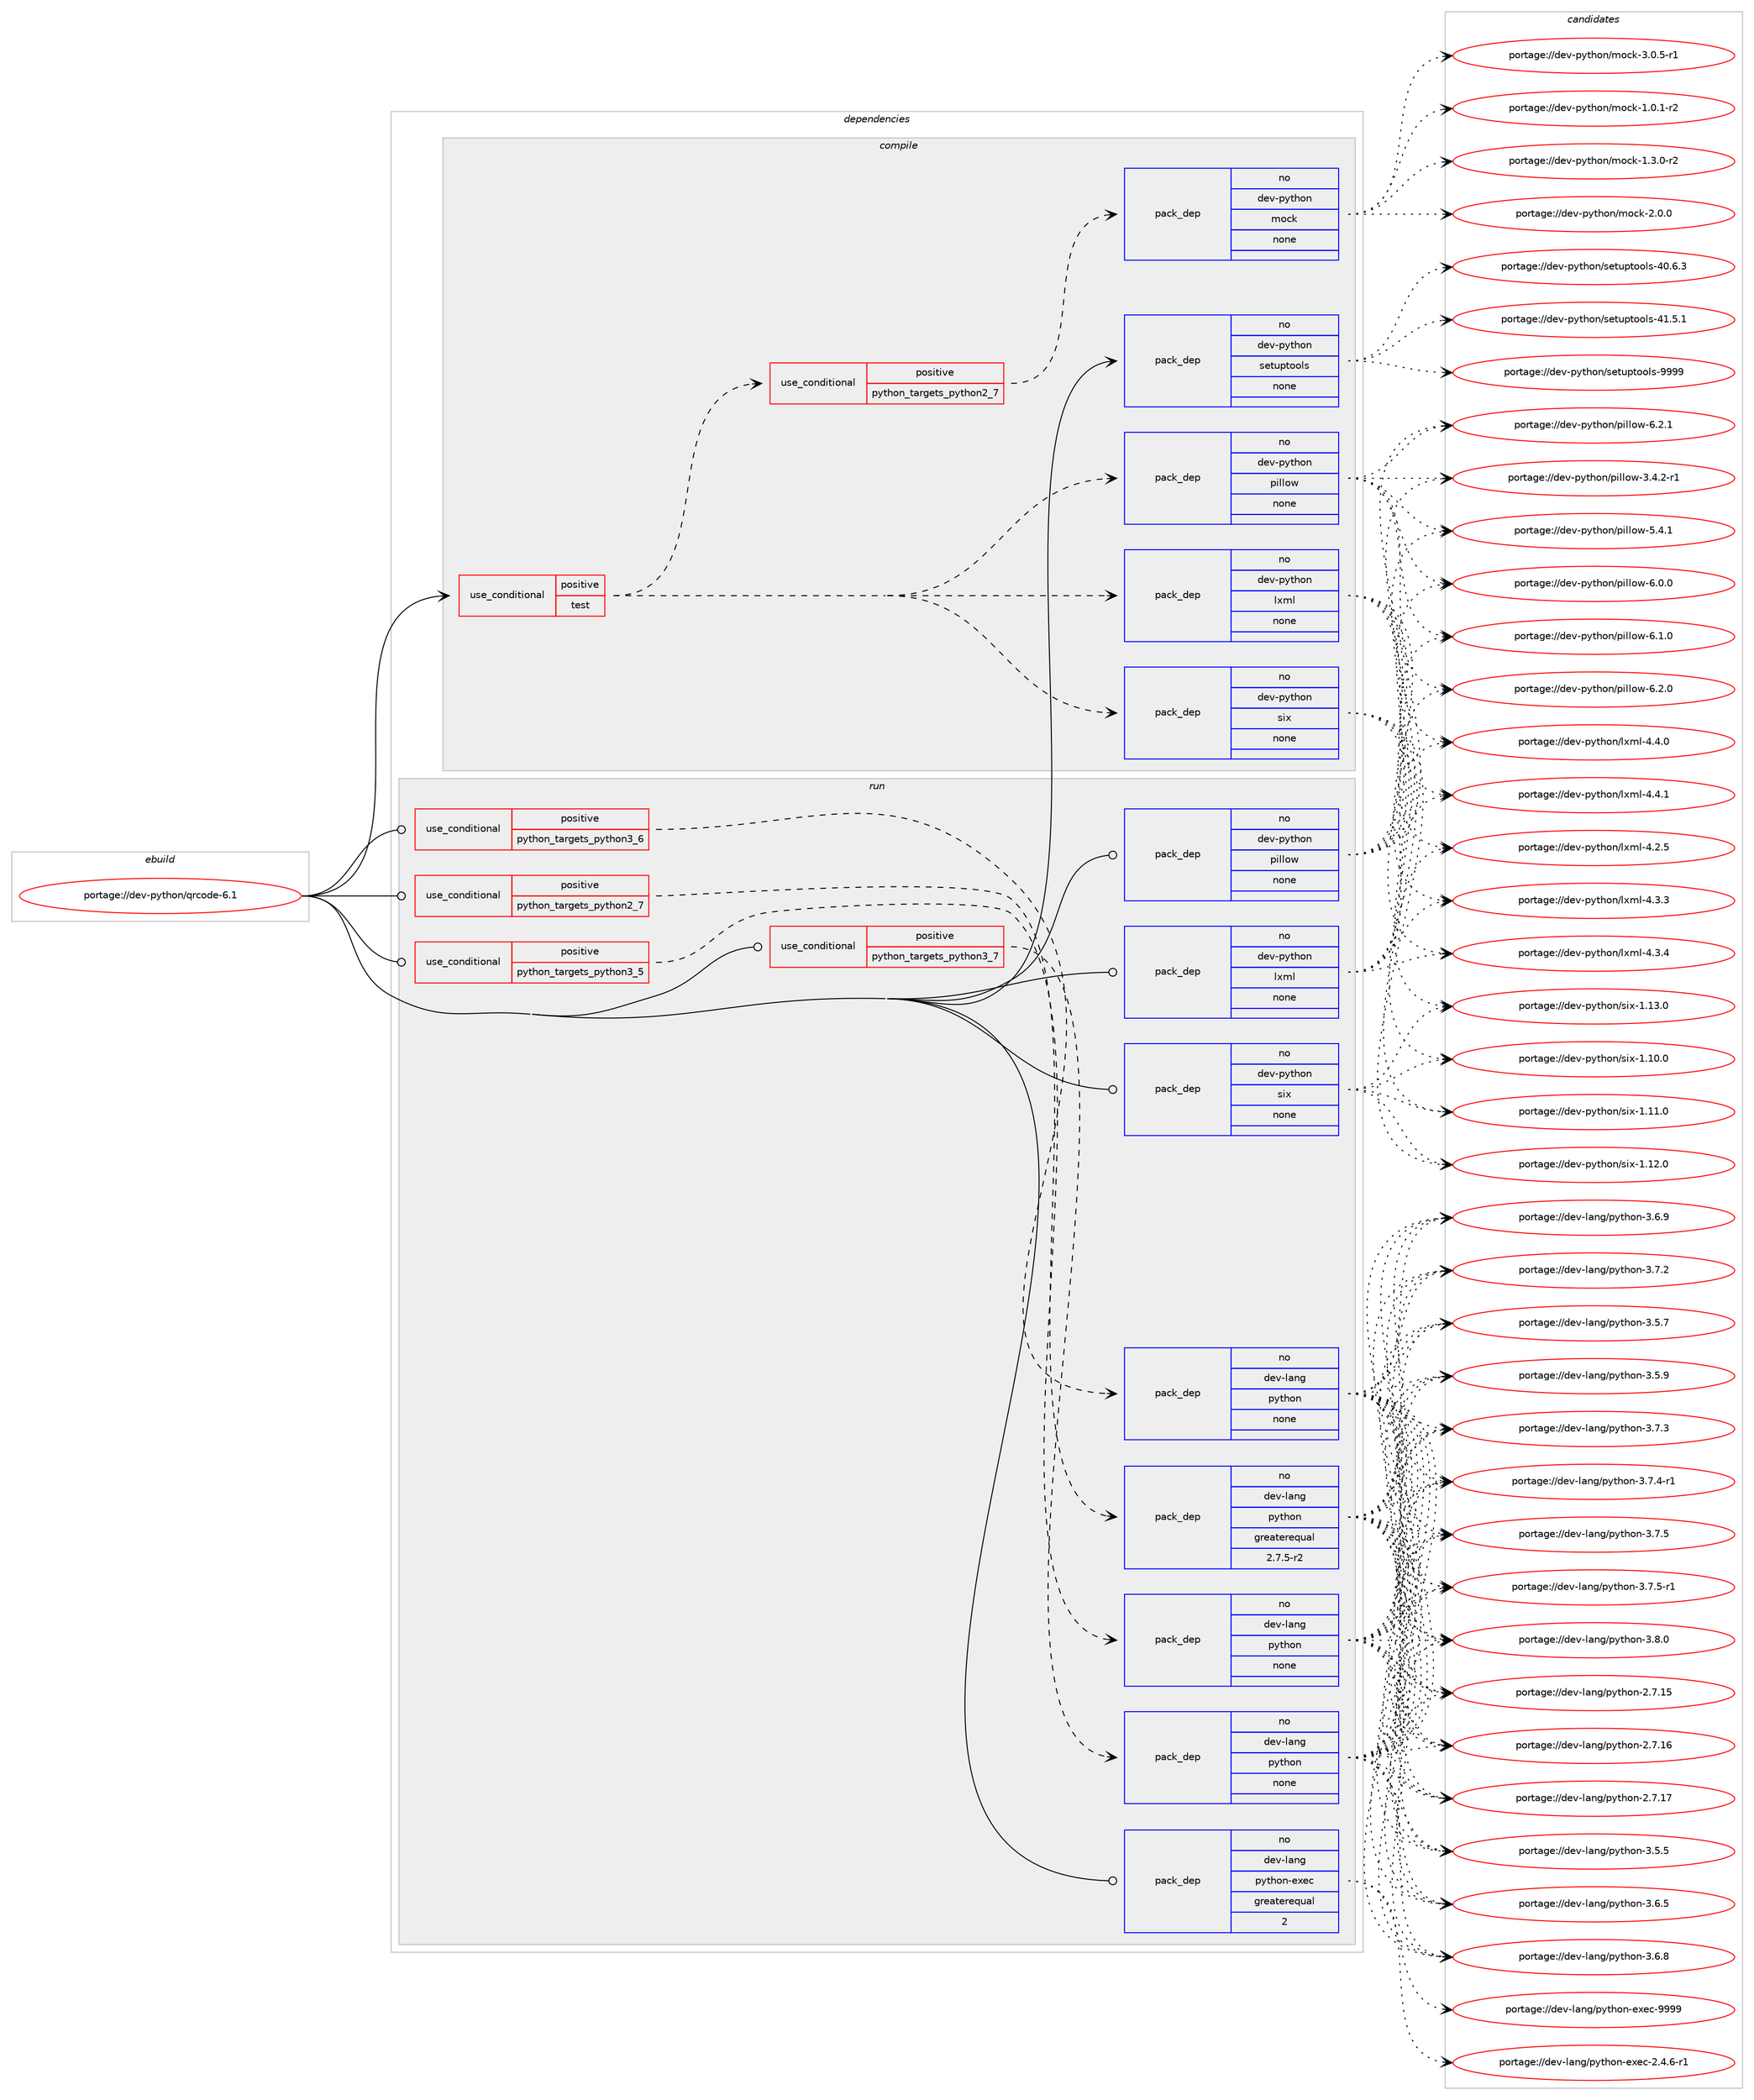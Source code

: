 digraph prolog {

# *************
# Graph options
# *************

newrank=true;
concentrate=true;
compound=true;
graph [rankdir=LR,fontname=Helvetica,fontsize=10,ranksep=1.5];#, ranksep=2.5, nodesep=0.2];
edge  [arrowhead=vee];
node  [fontname=Helvetica,fontsize=10];

# **********
# The ebuild
# **********

subgraph cluster_leftcol {
color=gray;
rank=same;
label=<<i>ebuild</i>>;
id [label="portage://dev-python/qrcode-6.1", color=red, width=4, href="../dev-python/qrcode-6.1.svg"];
}

# ****************
# The dependencies
# ****************

subgraph cluster_midcol {
color=gray;
label=<<i>dependencies</i>>;
subgraph cluster_compile {
fillcolor="#eeeeee";
style=filled;
label=<<i>compile</i>>;
subgraph cond37628 {
dependency169243 [label=<<TABLE BORDER="0" CELLBORDER="1" CELLSPACING="0" CELLPADDING="4"><TR><TD ROWSPAN="3" CELLPADDING="10">use_conditional</TD></TR><TR><TD>positive</TD></TR><TR><TD>test</TD></TR></TABLE>>, shape=none, color=red];
subgraph pack128215 {
dependency169244 [label=<<TABLE BORDER="0" CELLBORDER="1" CELLSPACING="0" CELLPADDING="4" WIDTH="220"><TR><TD ROWSPAN="6" CELLPADDING="30">pack_dep</TD></TR><TR><TD WIDTH="110">no</TD></TR><TR><TD>dev-python</TD></TR><TR><TD>six</TD></TR><TR><TD>none</TD></TR><TR><TD></TD></TR></TABLE>>, shape=none, color=blue];
}
dependency169243:e -> dependency169244:w [weight=20,style="dashed",arrowhead="vee"];
subgraph pack128216 {
dependency169245 [label=<<TABLE BORDER="0" CELLBORDER="1" CELLSPACING="0" CELLPADDING="4" WIDTH="220"><TR><TD ROWSPAN="6" CELLPADDING="30">pack_dep</TD></TR><TR><TD WIDTH="110">no</TD></TR><TR><TD>dev-python</TD></TR><TR><TD>lxml</TD></TR><TR><TD>none</TD></TR><TR><TD></TD></TR></TABLE>>, shape=none, color=blue];
}
dependency169243:e -> dependency169245:w [weight=20,style="dashed",arrowhead="vee"];
subgraph pack128217 {
dependency169246 [label=<<TABLE BORDER="0" CELLBORDER="1" CELLSPACING="0" CELLPADDING="4" WIDTH="220"><TR><TD ROWSPAN="6" CELLPADDING="30">pack_dep</TD></TR><TR><TD WIDTH="110">no</TD></TR><TR><TD>dev-python</TD></TR><TR><TD>pillow</TD></TR><TR><TD>none</TD></TR><TR><TD></TD></TR></TABLE>>, shape=none, color=blue];
}
dependency169243:e -> dependency169246:w [weight=20,style="dashed",arrowhead="vee"];
subgraph cond37629 {
dependency169247 [label=<<TABLE BORDER="0" CELLBORDER="1" CELLSPACING="0" CELLPADDING="4"><TR><TD ROWSPAN="3" CELLPADDING="10">use_conditional</TD></TR><TR><TD>positive</TD></TR><TR><TD>python_targets_python2_7</TD></TR></TABLE>>, shape=none, color=red];
subgraph pack128218 {
dependency169248 [label=<<TABLE BORDER="0" CELLBORDER="1" CELLSPACING="0" CELLPADDING="4" WIDTH="220"><TR><TD ROWSPAN="6" CELLPADDING="30">pack_dep</TD></TR><TR><TD WIDTH="110">no</TD></TR><TR><TD>dev-python</TD></TR><TR><TD>mock</TD></TR><TR><TD>none</TD></TR><TR><TD></TD></TR></TABLE>>, shape=none, color=blue];
}
dependency169247:e -> dependency169248:w [weight=20,style="dashed",arrowhead="vee"];
}
dependency169243:e -> dependency169247:w [weight=20,style="dashed",arrowhead="vee"];
}
id:e -> dependency169243:w [weight=20,style="solid",arrowhead="vee"];
subgraph pack128219 {
dependency169249 [label=<<TABLE BORDER="0" CELLBORDER="1" CELLSPACING="0" CELLPADDING="4" WIDTH="220"><TR><TD ROWSPAN="6" CELLPADDING="30">pack_dep</TD></TR><TR><TD WIDTH="110">no</TD></TR><TR><TD>dev-python</TD></TR><TR><TD>setuptools</TD></TR><TR><TD>none</TD></TR><TR><TD></TD></TR></TABLE>>, shape=none, color=blue];
}
id:e -> dependency169249:w [weight=20,style="solid",arrowhead="vee"];
}
subgraph cluster_compileandrun {
fillcolor="#eeeeee";
style=filled;
label=<<i>compile and run</i>>;
}
subgraph cluster_run {
fillcolor="#eeeeee";
style=filled;
label=<<i>run</i>>;
subgraph cond37630 {
dependency169250 [label=<<TABLE BORDER="0" CELLBORDER="1" CELLSPACING="0" CELLPADDING="4"><TR><TD ROWSPAN="3" CELLPADDING="10">use_conditional</TD></TR><TR><TD>positive</TD></TR><TR><TD>python_targets_python2_7</TD></TR></TABLE>>, shape=none, color=red];
subgraph pack128220 {
dependency169251 [label=<<TABLE BORDER="0" CELLBORDER="1" CELLSPACING="0" CELLPADDING="4" WIDTH="220"><TR><TD ROWSPAN="6" CELLPADDING="30">pack_dep</TD></TR><TR><TD WIDTH="110">no</TD></TR><TR><TD>dev-lang</TD></TR><TR><TD>python</TD></TR><TR><TD>greaterequal</TD></TR><TR><TD>2.7.5-r2</TD></TR></TABLE>>, shape=none, color=blue];
}
dependency169250:e -> dependency169251:w [weight=20,style="dashed",arrowhead="vee"];
}
id:e -> dependency169250:w [weight=20,style="solid",arrowhead="odot"];
subgraph cond37631 {
dependency169252 [label=<<TABLE BORDER="0" CELLBORDER="1" CELLSPACING="0" CELLPADDING="4"><TR><TD ROWSPAN="3" CELLPADDING="10">use_conditional</TD></TR><TR><TD>positive</TD></TR><TR><TD>python_targets_python3_5</TD></TR></TABLE>>, shape=none, color=red];
subgraph pack128221 {
dependency169253 [label=<<TABLE BORDER="0" CELLBORDER="1" CELLSPACING="0" CELLPADDING="4" WIDTH="220"><TR><TD ROWSPAN="6" CELLPADDING="30">pack_dep</TD></TR><TR><TD WIDTH="110">no</TD></TR><TR><TD>dev-lang</TD></TR><TR><TD>python</TD></TR><TR><TD>none</TD></TR><TR><TD></TD></TR></TABLE>>, shape=none, color=blue];
}
dependency169252:e -> dependency169253:w [weight=20,style="dashed",arrowhead="vee"];
}
id:e -> dependency169252:w [weight=20,style="solid",arrowhead="odot"];
subgraph cond37632 {
dependency169254 [label=<<TABLE BORDER="0" CELLBORDER="1" CELLSPACING="0" CELLPADDING="4"><TR><TD ROWSPAN="3" CELLPADDING="10">use_conditional</TD></TR><TR><TD>positive</TD></TR><TR><TD>python_targets_python3_6</TD></TR></TABLE>>, shape=none, color=red];
subgraph pack128222 {
dependency169255 [label=<<TABLE BORDER="0" CELLBORDER="1" CELLSPACING="0" CELLPADDING="4" WIDTH="220"><TR><TD ROWSPAN="6" CELLPADDING="30">pack_dep</TD></TR><TR><TD WIDTH="110">no</TD></TR><TR><TD>dev-lang</TD></TR><TR><TD>python</TD></TR><TR><TD>none</TD></TR><TR><TD></TD></TR></TABLE>>, shape=none, color=blue];
}
dependency169254:e -> dependency169255:w [weight=20,style="dashed",arrowhead="vee"];
}
id:e -> dependency169254:w [weight=20,style="solid",arrowhead="odot"];
subgraph cond37633 {
dependency169256 [label=<<TABLE BORDER="0" CELLBORDER="1" CELLSPACING="0" CELLPADDING="4"><TR><TD ROWSPAN="3" CELLPADDING="10">use_conditional</TD></TR><TR><TD>positive</TD></TR><TR><TD>python_targets_python3_7</TD></TR></TABLE>>, shape=none, color=red];
subgraph pack128223 {
dependency169257 [label=<<TABLE BORDER="0" CELLBORDER="1" CELLSPACING="0" CELLPADDING="4" WIDTH="220"><TR><TD ROWSPAN="6" CELLPADDING="30">pack_dep</TD></TR><TR><TD WIDTH="110">no</TD></TR><TR><TD>dev-lang</TD></TR><TR><TD>python</TD></TR><TR><TD>none</TD></TR><TR><TD></TD></TR></TABLE>>, shape=none, color=blue];
}
dependency169256:e -> dependency169257:w [weight=20,style="dashed",arrowhead="vee"];
}
id:e -> dependency169256:w [weight=20,style="solid",arrowhead="odot"];
subgraph pack128224 {
dependency169258 [label=<<TABLE BORDER="0" CELLBORDER="1" CELLSPACING="0" CELLPADDING="4" WIDTH="220"><TR><TD ROWSPAN="6" CELLPADDING="30">pack_dep</TD></TR><TR><TD WIDTH="110">no</TD></TR><TR><TD>dev-lang</TD></TR><TR><TD>python-exec</TD></TR><TR><TD>greaterequal</TD></TR><TR><TD>2</TD></TR></TABLE>>, shape=none, color=blue];
}
id:e -> dependency169258:w [weight=20,style="solid",arrowhead="odot"];
subgraph pack128225 {
dependency169259 [label=<<TABLE BORDER="0" CELLBORDER="1" CELLSPACING="0" CELLPADDING="4" WIDTH="220"><TR><TD ROWSPAN="6" CELLPADDING="30">pack_dep</TD></TR><TR><TD WIDTH="110">no</TD></TR><TR><TD>dev-python</TD></TR><TR><TD>lxml</TD></TR><TR><TD>none</TD></TR><TR><TD></TD></TR></TABLE>>, shape=none, color=blue];
}
id:e -> dependency169259:w [weight=20,style="solid",arrowhead="odot"];
subgraph pack128226 {
dependency169260 [label=<<TABLE BORDER="0" CELLBORDER="1" CELLSPACING="0" CELLPADDING="4" WIDTH="220"><TR><TD ROWSPAN="6" CELLPADDING="30">pack_dep</TD></TR><TR><TD WIDTH="110">no</TD></TR><TR><TD>dev-python</TD></TR><TR><TD>pillow</TD></TR><TR><TD>none</TD></TR><TR><TD></TD></TR></TABLE>>, shape=none, color=blue];
}
id:e -> dependency169260:w [weight=20,style="solid",arrowhead="odot"];
subgraph pack128227 {
dependency169261 [label=<<TABLE BORDER="0" CELLBORDER="1" CELLSPACING="0" CELLPADDING="4" WIDTH="220"><TR><TD ROWSPAN="6" CELLPADDING="30">pack_dep</TD></TR><TR><TD WIDTH="110">no</TD></TR><TR><TD>dev-python</TD></TR><TR><TD>six</TD></TR><TR><TD>none</TD></TR><TR><TD></TD></TR></TABLE>>, shape=none, color=blue];
}
id:e -> dependency169261:w [weight=20,style="solid",arrowhead="odot"];
}
}

# **************
# The candidates
# **************

subgraph cluster_choices {
rank=same;
color=gray;
label=<<i>candidates</i>>;

subgraph choice128215 {
color=black;
nodesep=1;
choiceportage100101118451121211161041111104711510512045494649484648 [label="portage://dev-python/six-1.10.0", color=red, width=4,href="../dev-python/six-1.10.0.svg"];
choiceportage100101118451121211161041111104711510512045494649494648 [label="portage://dev-python/six-1.11.0", color=red, width=4,href="../dev-python/six-1.11.0.svg"];
choiceportage100101118451121211161041111104711510512045494649504648 [label="portage://dev-python/six-1.12.0", color=red, width=4,href="../dev-python/six-1.12.0.svg"];
choiceportage100101118451121211161041111104711510512045494649514648 [label="portage://dev-python/six-1.13.0", color=red, width=4,href="../dev-python/six-1.13.0.svg"];
dependency169244:e -> choiceportage100101118451121211161041111104711510512045494649484648:w [style=dotted,weight="100"];
dependency169244:e -> choiceportage100101118451121211161041111104711510512045494649494648:w [style=dotted,weight="100"];
dependency169244:e -> choiceportage100101118451121211161041111104711510512045494649504648:w [style=dotted,weight="100"];
dependency169244:e -> choiceportage100101118451121211161041111104711510512045494649514648:w [style=dotted,weight="100"];
}
subgraph choice128216 {
color=black;
nodesep=1;
choiceportage1001011184511212111610411111047108120109108455246504653 [label="portage://dev-python/lxml-4.2.5", color=red, width=4,href="../dev-python/lxml-4.2.5.svg"];
choiceportage1001011184511212111610411111047108120109108455246514651 [label="portage://dev-python/lxml-4.3.3", color=red, width=4,href="../dev-python/lxml-4.3.3.svg"];
choiceportage1001011184511212111610411111047108120109108455246514652 [label="portage://dev-python/lxml-4.3.4", color=red, width=4,href="../dev-python/lxml-4.3.4.svg"];
choiceportage1001011184511212111610411111047108120109108455246524648 [label="portage://dev-python/lxml-4.4.0", color=red, width=4,href="../dev-python/lxml-4.4.0.svg"];
choiceportage1001011184511212111610411111047108120109108455246524649 [label="portage://dev-python/lxml-4.4.1", color=red, width=4,href="../dev-python/lxml-4.4.1.svg"];
dependency169245:e -> choiceportage1001011184511212111610411111047108120109108455246504653:w [style=dotted,weight="100"];
dependency169245:e -> choiceportage1001011184511212111610411111047108120109108455246514651:w [style=dotted,weight="100"];
dependency169245:e -> choiceportage1001011184511212111610411111047108120109108455246514652:w [style=dotted,weight="100"];
dependency169245:e -> choiceportage1001011184511212111610411111047108120109108455246524648:w [style=dotted,weight="100"];
dependency169245:e -> choiceportage1001011184511212111610411111047108120109108455246524649:w [style=dotted,weight="100"];
}
subgraph choice128217 {
color=black;
nodesep=1;
choiceportage10010111845112121116104111110471121051081081111194551465246504511449 [label="portage://dev-python/pillow-3.4.2-r1", color=red, width=4,href="../dev-python/pillow-3.4.2-r1.svg"];
choiceportage1001011184511212111610411111047112105108108111119455346524649 [label="portage://dev-python/pillow-5.4.1", color=red, width=4,href="../dev-python/pillow-5.4.1.svg"];
choiceportage1001011184511212111610411111047112105108108111119455446484648 [label="portage://dev-python/pillow-6.0.0", color=red, width=4,href="../dev-python/pillow-6.0.0.svg"];
choiceportage1001011184511212111610411111047112105108108111119455446494648 [label="portage://dev-python/pillow-6.1.0", color=red, width=4,href="../dev-python/pillow-6.1.0.svg"];
choiceportage1001011184511212111610411111047112105108108111119455446504648 [label="portage://dev-python/pillow-6.2.0", color=red, width=4,href="../dev-python/pillow-6.2.0.svg"];
choiceportage1001011184511212111610411111047112105108108111119455446504649 [label="portage://dev-python/pillow-6.2.1", color=red, width=4,href="../dev-python/pillow-6.2.1.svg"];
dependency169246:e -> choiceportage10010111845112121116104111110471121051081081111194551465246504511449:w [style=dotted,weight="100"];
dependency169246:e -> choiceportage1001011184511212111610411111047112105108108111119455346524649:w [style=dotted,weight="100"];
dependency169246:e -> choiceportage1001011184511212111610411111047112105108108111119455446484648:w [style=dotted,weight="100"];
dependency169246:e -> choiceportage1001011184511212111610411111047112105108108111119455446494648:w [style=dotted,weight="100"];
dependency169246:e -> choiceportage1001011184511212111610411111047112105108108111119455446504648:w [style=dotted,weight="100"];
dependency169246:e -> choiceportage1001011184511212111610411111047112105108108111119455446504649:w [style=dotted,weight="100"];
}
subgraph choice128218 {
color=black;
nodesep=1;
choiceportage1001011184511212111610411111047109111991074549464846494511450 [label="portage://dev-python/mock-1.0.1-r2", color=red, width=4,href="../dev-python/mock-1.0.1-r2.svg"];
choiceportage1001011184511212111610411111047109111991074549465146484511450 [label="portage://dev-python/mock-1.3.0-r2", color=red, width=4,href="../dev-python/mock-1.3.0-r2.svg"];
choiceportage100101118451121211161041111104710911199107455046484648 [label="portage://dev-python/mock-2.0.0", color=red, width=4,href="../dev-python/mock-2.0.0.svg"];
choiceportage1001011184511212111610411111047109111991074551464846534511449 [label="portage://dev-python/mock-3.0.5-r1", color=red, width=4,href="../dev-python/mock-3.0.5-r1.svg"];
dependency169248:e -> choiceportage1001011184511212111610411111047109111991074549464846494511450:w [style=dotted,weight="100"];
dependency169248:e -> choiceportage1001011184511212111610411111047109111991074549465146484511450:w [style=dotted,weight="100"];
dependency169248:e -> choiceportage100101118451121211161041111104710911199107455046484648:w [style=dotted,weight="100"];
dependency169248:e -> choiceportage1001011184511212111610411111047109111991074551464846534511449:w [style=dotted,weight="100"];
}
subgraph choice128219 {
color=black;
nodesep=1;
choiceportage100101118451121211161041111104711510111611711211611111110811545524846544651 [label="portage://dev-python/setuptools-40.6.3", color=red, width=4,href="../dev-python/setuptools-40.6.3.svg"];
choiceportage100101118451121211161041111104711510111611711211611111110811545524946534649 [label="portage://dev-python/setuptools-41.5.1", color=red, width=4,href="../dev-python/setuptools-41.5.1.svg"];
choiceportage10010111845112121116104111110471151011161171121161111111081154557575757 [label="portage://dev-python/setuptools-9999", color=red, width=4,href="../dev-python/setuptools-9999.svg"];
dependency169249:e -> choiceportage100101118451121211161041111104711510111611711211611111110811545524846544651:w [style=dotted,weight="100"];
dependency169249:e -> choiceportage100101118451121211161041111104711510111611711211611111110811545524946534649:w [style=dotted,weight="100"];
dependency169249:e -> choiceportage10010111845112121116104111110471151011161171121161111111081154557575757:w [style=dotted,weight="100"];
}
subgraph choice128220 {
color=black;
nodesep=1;
choiceportage10010111845108971101034711212111610411111045504655464953 [label="portage://dev-lang/python-2.7.15", color=red, width=4,href="../dev-lang/python-2.7.15.svg"];
choiceportage10010111845108971101034711212111610411111045504655464954 [label="portage://dev-lang/python-2.7.16", color=red, width=4,href="../dev-lang/python-2.7.16.svg"];
choiceportage10010111845108971101034711212111610411111045504655464955 [label="portage://dev-lang/python-2.7.17", color=red, width=4,href="../dev-lang/python-2.7.17.svg"];
choiceportage100101118451089711010347112121116104111110455146534653 [label="portage://dev-lang/python-3.5.5", color=red, width=4,href="../dev-lang/python-3.5.5.svg"];
choiceportage100101118451089711010347112121116104111110455146534655 [label="portage://dev-lang/python-3.5.7", color=red, width=4,href="../dev-lang/python-3.5.7.svg"];
choiceportage100101118451089711010347112121116104111110455146534657 [label="portage://dev-lang/python-3.5.9", color=red, width=4,href="../dev-lang/python-3.5.9.svg"];
choiceportage100101118451089711010347112121116104111110455146544653 [label="portage://dev-lang/python-3.6.5", color=red, width=4,href="../dev-lang/python-3.6.5.svg"];
choiceportage100101118451089711010347112121116104111110455146544656 [label="portage://dev-lang/python-3.6.8", color=red, width=4,href="../dev-lang/python-3.6.8.svg"];
choiceportage100101118451089711010347112121116104111110455146544657 [label="portage://dev-lang/python-3.6.9", color=red, width=4,href="../dev-lang/python-3.6.9.svg"];
choiceportage100101118451089711010347112121116104111110455146554650 [label="portage://dev-lang/python-3.7.2", color=red, width=4,href="../dev-lang/python-3.7.2.svg"];
choiceportage100101118451089711010347112121116104111110455146554651 [label="portage://dev-lang/python-3.7.3", color=red, width=4,href="../dev-lang/python-3.7.3.svg"];
choiceportage1001011184510897110103471121211161041111104551465546524511449 [label="portage://dev-lang/python-3.7.4-r1", color=red, width=4,href="../dev-lang/python-3.7.4-r1.svg"];
choiceportage100101118451089711010347112121116104111110455146554653 [label="portage://dev-lang/python-3.7.5", color=red, width=4,href="../dev-lang/python-3.7.5.svg"];
choiceportage1001011184510897110103471121211161041111104551465546534511449 [label="portage://dev-lang/python-3.7.5-r1", color=red, width=4,href="../dev-lang/python-3.7.5-r1.svg"];
choiceportage100101118451089711010347112121116104111110455146564648 [label="portage://dev-lang/python-3.8.0", color=red, width=4,href="../dev-lang/python-3.8.0.svg"];
dependency169251:e -> choiceportage10010111845108971101034711212111610411111045504655464953:w [style=dotted,weight="100"];
dependency169251:e -> choiceportage10010111845108971101034711212111610411111045504655464954:w [style=dotted,weight="100"];
dependency169251:e -> choiceportage10010111845108971101034711212111610411111045504655464955:w [style=dotted,weight="100"];
dependency169251:e -> choiceportage100101118451089711010347112121116104111110455146534653:w [style=dotted,weight="100"];
dependency169251:e -> choiceportage100101118451089711010347112121116104111110455146534655:w [style=dotted,weight="100"];
dependency169251:e -> choiceportage100101118451089711010347112121116104111110455146534657:w [style=dotted,weight="100"];
dependency169251:e -> choiceportage100101118451089711010347112121116104111110455146544653:w [style=dotted,weight="100"];
dependency169251:e -> choiceportage100101118451089711010347112121116104111110455146544656:w [style=dotted,weight="100"];
dependency169251:e -> choiceportage100101118451089711010347112121116104111110455146544657:w [style=dotted,weight="100"];
dependency169251:e -> choiceportage100101118451089711010347112121116104111110455146554650:w [style=dotted,weight="100"];
dependency169251:e -> choiceportage100101118451089711010347112121116104111110455146554651:w [style=dotted,weight="100"];
dependency169251:e -> choiceportage1001011184510897110103471121211161041111104551465546524511449:w [style=dotted,weight="100"];
dependency169251:e -> choiceportage100101118451089711010347112121116104111110455146554653:w [style=dotted,weight="100"];
dependency169251:e -> choiceportage1001011184510897110103471121211161041111104551465546534511449:w [style=dotted,weight="100"];
dependency169251:e -> choiceportage100101118451089711010347112121116104111110455146564648:w [style=dotted,weight="100"];
}
subgraph choice128221 {
color=black;
nodesep=1;
choiceportage10010111845108971101034711212111610411111045504655464953 [label="portage://dev-lang/python-2.7.15", color=red, width=4,href="../dev-lang/python-2.7.15.svg"];
choiceportage10010111845108971101034711212111610411111045504655464954 [label="portage://dev-lang/python-2.7.16", color=red, width=4,href="../dev-lang/python-2.7.16.svg"];
choiceportage10010111845108971101034711212111610411111045504655464955 [label="portage://dev-lang/python-2.7.17", color=red, width=4,href="../dev-lang/python-2.7.17.svg"];
choiceportage100101118451089711010347112121116104111110455146534653 [label="portage://dev-lang/python-3.5.5", color=red, width=4,href="../dev-lang/python-3.5.5.svg"];
choiceportage100101118451089711010347112121116104111110455146534655 [label="portage://dev-lang/python-3.5.7", color=red, width=4,href="../dev-lang/python-3.5.7.svg"];
choiceportage100101118451089711010347112121116104111110455146534657 [label="portage://dev-lang/python-3.5.9", color=red, width=4,href="../dev-lang/python-3.5.9.svg"];
choiceportage100101118451089711010347112121116104111110455146544653 [label="portage://dev-lang/python-3.6.5", color=red, width=4,href="../dev-lang/python-3.6.5.svg"];
choiceportage100101118451089711010347112121116104111110455146544656 [label="portage://dev-lang/python-3.6.8", color=red, width=4,href="../dev-lang/python-3.6.8.svg"];
choiceportage100101118451089711010347112121116104111110455146544657 [label="portage://dev-lang/python-3.6.9", color=red, width=4,href="../dev-lang/python-3.6.9.svg"];
choiceportage100101118451089711010347112121116104111110455146554650 [label="portage://dev-lang/python-3.7.2", color=red, width=4,href="../dev-lang/python-3.7.2.svg"];
choiceportage100101118451089711010347112121116104111110455146554651 [label="portage://dev-lang/python-3.7.3", color=red, width=4,href="../dev-lang/python-3.7.3.svg"];
choiceportage1001011184510897110103471121211161041111104551465546524511449 [label="portage://dev-lang/python-3.7.4-r1", color=red, width=4,href="../dev-lang/python-3.7.4-r1.svg"];
choiceportage100101118451089711010347112121116104111110455146554653 [label="portage://dev-lang/python-3.7.5", color=red, width=4,href="../dev-lang/python-3.7.5.svg"];
choiceportage1001011184510897110103471121211161041111104551465546534511449 [label="portage://dev-lang/python-3.7.5-r1", color=red, width=4,href="../dev-lang/python-3.7.5-r1.svg"];
choiceportage100101118451089711010347112121116104111110455146564648 [label="portage://dev-lang/python-3.8.0", color=red, width=4,href="../dev-lang/python-3.8.0.svg"];
dependency169253:e -> choiceportage10010111845108971101034711212111610411111045504655464953:w [style=dotted,weight="100"];
dependency169253:e -> choiceportage10010111845108971101034711212111610411111045504655464954:w [style=dotted,weight="100"];
dependency169253:e -> choiceportage10010111845108971101034711212111610411111045504655464955:w [style=dotted,weight="100"];
dependency169253:e -> choiceportage100101118451089711010347112121116104111110455146534653:w [style=dotted,weight="100"];
dependency169253:e -> choiceportage100101118451089711010347112121116104111110455146534655:w [style=dotted,weight="100"];
dependency169253:e -> choiceportage100101118451089711010347112121116104111110455146534657:w [style=dotted,weight="100"];
dependency169253:e -> choiceportage100101118451089711010347112121116104111110455146544653:w [style=dotted,weight="100"];
dependency169253:e -> choiceportage100101118451089711010347112121116104111110455146544656:w [style=dotted,weight="100"];
dependency169253:e -> choiceportage100101118451089711010347112121116104111110455146544657:w [style=dotted,weight="100"];
dependency169253:e -> choiceportage100101118451089711010347112121116104111110455146554650:w [style=dotted,weight="100"];
dependency169253:e -> choiceportage100101118451089711010347112121116104111110455146554651:w [style=dotted,weight="100"];
dependency169253:e -> choiceportage1001011184510897110103471121211161041111104551465546524511449:w [style=dotted,weight="100"];
dependency169253:e -> choiceportage100101118451089711010347112121116104111110455146554653:w [style=dotted,weight="100"];
dependency169253:e -> choiceportage1001011184510897110103471121211161041111104551465546534511449:w [style=dotted,weight="100"];
dependency169253:e -> choiceportage100101118451089711010347112121116104111110455146564648:w [style=dotted,weight="100"];
}
subgraph choice128222 {
color=black;
nodesep=1;
choiceportage10010111845108971101034711212111610411111045504655464953 [label="portage://dev-lang/python-2.7.15", color=red, width=4,href="../dev-lang/python-2.7.15.svg"];
choiceportage10010111845108971101034711212111610411111045504655464954 [label="portage://dev-lang/python-2.7.16", color=red, width=4,href="../dev-lang/python-2.7.16.svg"];
choiceportage10010111845108971101034711212111610411111045504655464955 [label="portage://dev-lang/python-2.7.17", color=red, width=4,href="../dev-lang/python-2.7.17.svg"];
choiceportage100101118451089711010347112121116104111110455146534653 [label="portage://dev-lang/python-3.5.5", color=red, width=4,href="../dev-lang/python-3.5.5.svg"];
choiceportage100101118451089711010347112121116104111110455146534655 [label="portage://dev-lang/python-3.5.7", color=red, width=4,href="../dev-lang/python-3.5.7.svg"];
choiceportage100101118451089711010347112121116104111110455146534657 [label="portage://dev-lang/python-3.5.9", color=red, width=4,href="../dev-lang/python-3.5.9.svg"];
choiceportage100101118451089711010347112121116104111110455146544653 [label="portage://dev-lang/python-3.6.5", color=red, width=4,href="../dev-lang/python-3.6.5.svg"];
choiceportage100101118451089711010347112121116104111110455146544656 [label="portage://dev-lang/python-3.6.8", color=red, width=4,href="../dev-lang/python-3.6.8.svg"];
choiceportage100101118451089711010347112121116104111110455146544657 [label="portage://dev-lang/python-3.6.9", color=red, width=4,href="../dev-lang/python-3.6.9.svg"];
choiceportage100101118451089711010347112121116104111110455146554650 [label="portage://dev-lang/python-3.7.2", color=red, width=4,href="../dev-lang/python-3.7.2.svg"];
choiceportage100101118451089711010347112121116104111110455146554651 [label="portage://dev-lang/python-3.7.3", color=red, width=4,href="../dev-lang/python-3.7.3.svg"];
choiceportage1001011184510897110103471121211161041111104551465546524511449 [label="portage://dev-lang/python-3.7.4-r1", color=red, width=4,href="../dev-lang/python-3.7.4-r1.svg"];
choiceportage100101118451089711010347112121116104111110455146554653 [label="portage://dev-lang/python-3.7.5", color=red, width=4,href="../dev-lang/python-3.7.5.svg"];
choiceportage1001011184510897110103471121211161041111104551465546534511449 [label="portage://dev-lang/python-3.7.5-r1", color=red, width=4,href="../dev-lang/python-3.7.5-r1.svg"];
choiceportage100101118451089711010347112121116104111110455146564648 [label="portage://dev-lang/python-3.8.0", color=red, width=4,href="../dev-lang/python-3.8.0.svg"];
dependency169255:e -> choiceportage10010111845108971101034711212111610411111045504655464953:w [style=dotted,weight="100"];
dependency169255:e -> choiceportage10010111845108971101034711212111610411111045504655464954:w [style=dotted,weight="100"];
dependency169255:e -> choiceportage10010111845108971101034711212111610411111045504655464955:w [style=dotted,weight="100"];
dependency169255:e -> choiceportage100101118451089711010347112121116104111110455146534653:w [style=dotted,weight="100"];
dependency169255:e -> choiceportage100101118451089711010347112121116104111110455146534655:w [style=dotted,weight="100"];
dependency169255:e -> choiceportage100101118451089711010347112121116104111110455146534657:w [style=dotted,weight="100"];
dependency169255:e -> choiceportage100101118451089711010347112121116104111110455146544653:w [style=dotted,weight="100"];
dependency169255:e -> choiceportage100101118451089711010347112121116104111110455146544656:w [style=dotted,weight="100"];
dependency169255:e -> choiceportage100101118451089711010347112121116104111110455146544657:w [style=dotted,weight="100"];
dependency169255:e -> choiceportage100101118451089711010347112121116104111110455146554650:w [style=dotted,weight="100"];
dependency169255:e -> choiceportage100101118451089711010347112121116104111110455146554651:w [style=dotted,weight="100"];
dependency169255:e -> choiceportage1001011184510897110103471121211161041111104551465546524511449:w [style=dotted,weight="100"];
dependency169255:e -> choiceportage100101118451089711010347112121116104111110455146554653:w [style=dotted,weight="100"];
dependency169255:e -> choiceportage1001011184510897110103471121211161041111104551465546534511449:w [style=dotted,weight="100"];
dependency169255:e -> choiceportage100101118451089711010347112121116104111110455146564648:w [style=dotted,weight="100"];
}
subgraph choice128223 {
color=black;
nodesep=1;
choiceportage10010111845108971101034711212111610411111045504655464953 [label="portage://dev-lang/python-2.7.15", color=red, width=4,href="../dev-lang/python-2.7.15.svg"];
choiceportage10010111845108971101034711212111610411111045504655464954 [label="portage://dev-lang/python-2.7.16", color=red, width=4,href="../dev-lang/python-2.7.16.svg"];
choiceportage10010111845108971101034711212111610411111045504655464955 [label="portage://dev-lang/python-2.7.17", color=red, width=4,href="../dev-lang/python-2.7.17.svg"];
choiceportage100101118451089711010347112121116104111110455146534653 [label="portage://dev-lang/python-3.5.5", color=red, width=4,href="../dev-lang/python-3.5.5.svg"];
choiceportage100101118451089711010347112121116104111110455146534655 [label="portage://dev-lang/python-3.5.7", color=red, width=4,href="../dev-lang/python-3.5.7.svg"];
choiceportage100101118451089711010347112121116104111110455146534657 [label="portage://dev-lang/python-3.5.9", color=red, width=4,href="../dev-lang/python-3.5.9.svg"];
choiceportage100101118451089711010347112121116104111110455146544653 [label="portage://dev-lang/python-3.6.5", color=red, width=4,href="../dev-lang/python-3.6.5.svg"];
choiceportage100101118451089711010347112121116104111110455146544656 [label="portage://dev-lang/python-3.6.8", color=red, width=4,href="../dev-lang/python-3.6.8.svg"];
choiceportage100101118451089711010347112121116104111110455146544657 [label="portage://dev-lang/python-3.6.9", color=red, width=4,href="../dev-lang/python-3.6.9.svg"];
choiceportage100101118451089711010347112121116104111110455146554650 [label="portage://dev-lang/python-3.7.2", color=red, width=4,href="../dev-lang/python-3.7.2.svg"];
choiceportage100101118451089711010347112121116104111110455146554651 [label="portage://dev-lang/python-3.7.3", color=red, width=4,href="../dev-lang/python-3.7.3.svg"];
choiceportage1001011184510897110103471121211161041111104551465546524511449 [label="portage://dev-lang/python-3.7.4-r1", color=red, width=4,href="../dev-lang/python-3.7.4-r1.svg"];
choiceportage100101118451089711010347112121116104111110455146554653 [label="portage://dev-lang/python-3.7.5", color=red, width=4,href="../dev-lang/python-3.7.5.svg"];
choiceportage1001011184510897110103471121211161041111104551465546534511449 [label="portage://dev-lang/python-3.7.5-r1", color=red, width=4,href="../dev-lang/python-3.7.5-r1.svg"];
choiceportage100101118451089711010347112121116104111110455146564648 [label="portage://dev-lang/python-3.8.0", color=red, width=4,href="../dev-lang/python-3.8.0.svg"];
dependency169257:e -> choiceportage10010111845108971101034711212111610411111045504655464953:w [style=dotted,weight="100"];
dependency169257:e -> choiceportage10010111845108971101034711212111610411111045504655464954:w [style=dotted,weight="100"];
dependency169257:e -> choiceportage10010111845108971101034711212111610411111045504655464955:w [style=dotted,weight="100"];
dependency169257:e -> choiceportage100101118451089711010347112121116104111110455146534653:w [style=dotted,weight="100"];
dependency169257:e -> choiceportage100101118451089711010347112121116104111110455146534655:w [style=dotted,weight="100"];
dependency169257:e -> choiceportage100101118451089711010347112121116104111110455146534657:w [style=dotted,weight="100"];
dependency169257:e -> choiceportage100101118451089711010347112121116104111110455146544653:w [style=dotted,weight="100"];
dependency169257:e -> choiceportage100101118451089711010347112121116104111110455146544656:w [style=dotted,weight="100"];
dependency169257:e -> choiceportage100101118451089711010347112121116104111110455146544657:w [style=dotted,weight="100"];
dependency169257:e -> choiceportage100101118451089711010347112121116104111110455146554650:w [style=dotted,weight="100"];
dependency169257:e -> choiceportage100101118451089711010347112121116104111110455146554651:w [style=dotted,weight="100"];
dependency169257:e -> choiceportage1001011184510897110103471121211161041111104551465546524511449:w [style=dotted,weight="100"];
dependency169257:e -> choiceportage100101118451089711010347112121116104111110455146554653:w [style=dotted,weight="100"];
dependency169257:e -> choiceportage1001011184510897110103471121211161041111104551465546534511449:w [style=dotted,weight="100"];
dependency169257:e -> choiceportage100101118451089711010347112121116104111110455146564648:w [style=dotted,weight="100"];
}
subgraph choice128224 {
color=black;
nodesep=1;
choiceportage10010111845108971101034711212111610411111045101120101994550465246544511449 [label="portage://dev-lang/python-exec-2.4.6-r1", color=red, width=4,href="../dev-lang/python-exec-2.4.6-r1.svg"];
choiceportage10010111845108971101034711212111610411111045101120101994557575757 [label="portage://dev-lang/python-exec-9999", color=red, width=4,href="../dev-lang/python-exec-9999.svg"];
dependency169258:e -> choiceportage10010111845108971101034711212111610411111045101120101994550465246544511449:w [style=dotted,weight="100"];
dependency169258:e -> choiceportage10010111845108971101034711212111610411111045101120101994557575757:w [style=dotted,weight="100"];
}
subgraph choice128225 {
color=black;
nodesep=1;
choiceportage1001011184511212111610411111047108120109108455246504653 [label="portage://dev-python/lxml-4.2.5", color=red, width=4,href="../dev-python/lxml-4.2.5.svg"];
choiceportage1001011184511212111610411111047108120109108455246514651 [label="portage://dev-python/lxml-4.3.3", color=red, width=4,href="../dev-python/lxml-4.3.3.svg"];
choiceportage1001011184511212111610411111047108120109108455246514652 [label="portage://dev-python/lxml-4.3.4", color=red, width=4,href="../dev-python/lxml-4.3.4.svg"];
choiceportage1001011184511212111610411111047108120109108455246524648 [label="portage://dev-python/lxml-4.4.0", color=red, width=4,href="../dev-python/lxml-4.4.0.svg"];
choiceportage1001011184511212111610411111047108120109108455246524649 [label="portage://dev-python/lxml-4.4.1", color=red, width=4,href="../dev-python/lxml-4.4.1.svg"];
dependency169259:e -> choiceportage1001011184511212111610411111047108120109108455246504653:w [style=dotted,weight="100"];
dependency169259:e -> choiceportage1001011184511212111610411111047108120109108455246514651:w [style=dotted,weight="100"];
dependency169259:e -> choiceportage1001011184511212111610411111047108120109108455246514652:w [style=dotted,weight="100"];
dependency169259:e -> choiceportage1001011184511212111610411111047108120109108455246524648:w [style=dotted,weight="100"];
dependency169259:e -> choiceportage1001011184511212111610411111047108120109108455246524649:w [style=dotted,weight="100"];
}
subgraph choice128226 {
color=black;
nodesep=1;
choiceportage10010111845112121116104111110471121051081081111194551465246504511449 [label="portage://dev-python/pillow-3.4.2-r1", color=red, width=4,href="../dev-python/pillow-3.4.2-r1.svg"];
choiceportage1001011184511212111610411111047112105108108111119455346524649 [label="portage://dev-python/pillow-5.4.1", color=red, width=4,href="../dev-python/pillow-5.4.1.svg"];
choiceportage1001011184511212111610411111047112105108108111119455446484648 [label="portage://dev-python/pillow-6.0.0", color=red, width=4,href="../dev-python/pillow-6.0.0.svg"];
choiceportage1001011184511212111610411111047112105108108111119455446494648 [label="portage://dev-python/pillow-6.1.0", color=red, width=4,href="../dev-python/pillow-6.1.0.svg"];
choiceportage1001011184511212111610411111047112105108108111119455446504648 [label="portage://dev-python/pillow-6.2.0", color=red, width=4,href="../dev-python/pillow-6.2.0.svg"];
choiceportage1001011184511212111610411111047112105108108111119455446504649 [label="portage://dev-python/pillow-6.2.1", color=red, width=4,href="../dev-python/pillow-6.2.1.svg"];
dependency169260:e -> choiceportage10010111845112121116104111110471121051081081111194551465246504511449:w [style=dotted,weight="100"];
dependency169260:e -> choiceportage1001011184511212111610411111047112105108108111119455346524649:w [style=dotted,weight="100"];
dependency169260:e -> choiceportage1001011184511212111610411111047112105108108111119455446484648:w [style=dotted,weight="100"];
dependency169260:e -> choiceportage1001011184511212111610411111047112105108108111119455446494648:w [style=dotted,weight="100"];
dependency169260:e -> choiceportage1001011184511212111610411111047112105108108111119455446504648:w [style=dotted,weight="100"];
dependency169260:e -> choiceportage1001011184511212111610411111047112105108108111119455446504649:w [style=dotted,weight="100"];
}
subgraph choice128227 {
color=black;
nodesep=1;
choiceportage100101118451121211161041111104711510512045494649484648 [label="portage://dev-python/six-1.10.0", color=red, width=4,href="../dev-python/six-1.10.0.svg"];
choiceportage100101118451121211161041111104711510512045494649494648 [label="portage://dev-python/six-1.11.0", color=red, width=4,href="../dev-python/six-1.11.0.svg"];
choiceportage100101118451121211161041111104711510512045494649504648 [label="portage://dev-python/six-1.12.0", color=red, width=4,href="../dev-python/six-1.12.0.svg"];
choiceportage100101118451121211161041111104711510512045494649514648 [label="portage://dev-python/six-1.13.0", color=red, width=4,href="../dev-python/six-1.13.0.svg"];
dependency169261:e -> choiceportage100101118451121211161041111104711510512045494649484648:w [style=dotted,weight="100"];
dependency169261:e -> choiceportage100101118451121211161041111104711510512045494649494648:w [style=dotted,weight="100"];
dependency169261:e -> choiceportage100101118451121211161041111104711510512045494649504648:w [style=dotted,weight="100"];
dependency169261:e -> choiceportage100101118451121211161041111104711510512045494649514648:w [style=dotted,weight="100"];
}
}

}
